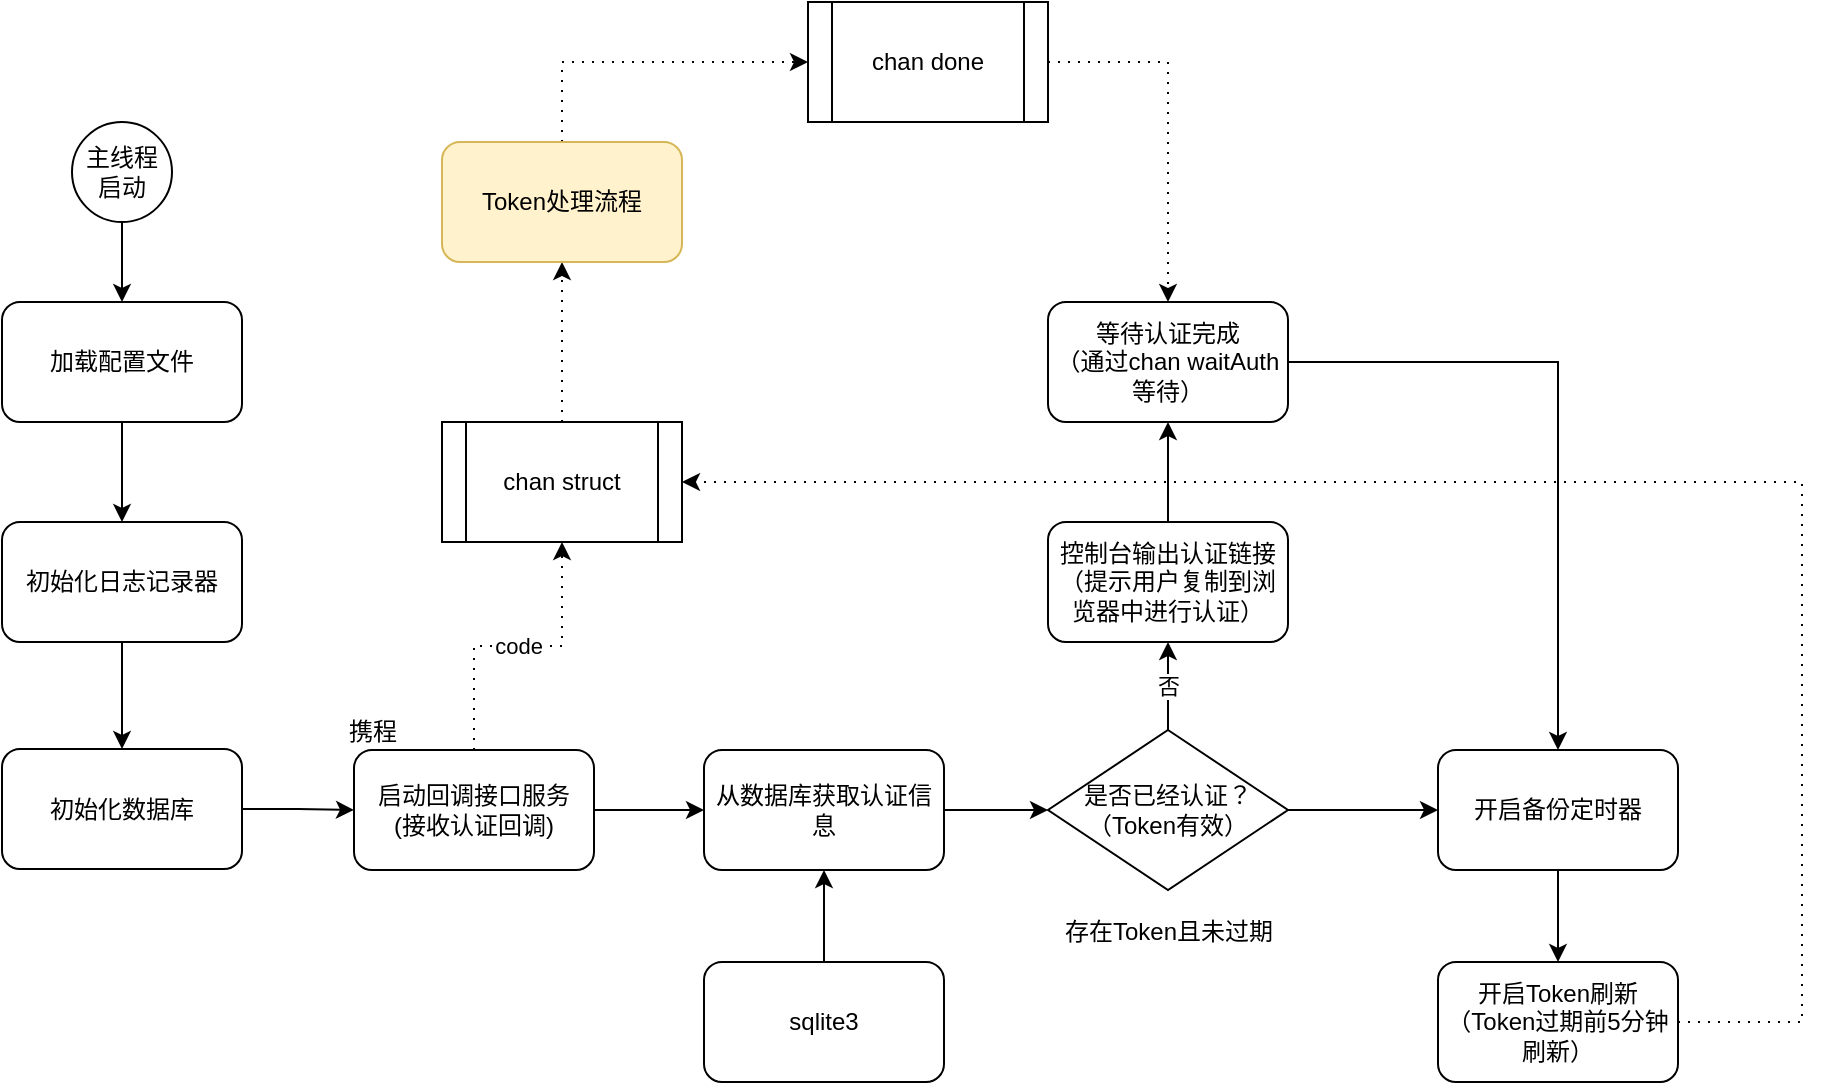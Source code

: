<mxfile version="24.7.5" pages="2">
  <diagram name="主线程流程" id="6AO5qQdNWlO2AVkMs8Ov">
    <mxGraphModel dx="1709" dy="991" grid="1" gridSize="10" guides="1" tooltips="1" connect="1" arrows="1" fold="1" page="1" pageScale="1" pageWidth="1169" pageHeight="827" math="0" shadow="0">
      <root>
        <mxCell id="0" />
        <mxCell id="1" parent="0" />
        <mxCell id="2w5v9YpoDz7BDe3DfANK-6" value="" style="edgeStyle=orthogonalEdgeStyle;rounded=0;orthogonalLoop=1;jettySize=auto;html=1;" parent="1" source="2w5v9YpoDz7BDe3DfANK-1" target="2w5v9YpoDz7BDe3DfANK-4" edge="1">
          <mxGeometry relative="1" as="geometry" />
        </mxCell>
        <mxCell id="2w5v9YpoDz7BDe3DfANK-1" value="加载配置文件" style="rounded=1;whiteSpace=wrap;html=1;" parent="1" vertex="1">
          <mxGeometry x="170" y="250" width="120" height="60" as="geometry" />
        </mxCell>
        <mxCell id="2w5v9YpoDz7BDe3DfANK-3" value="" style="edgeStyle=orthogonalEdgeStyle;rounded=0;orthogonalLoop=1;jettySize=auto;html=1;" parent="1" source="2w5v9YpoDz7BDe3DfANK-2" target="2w5v9YpoDz7BDe3DfANK-1" edge="1">
          <mxGeometry relative="1" as="geometry" />
        </mxCell>
        <mxCell id="2w5v9YpoDz7BDe3DfANK-2" value="主线程&lt;div&gt;启动&lt;/div&gt;" style="ellipse;whiteSpace=wrap;html=1;aspect=fixed;" parent="1" vertex="1">
          <mxGeometry x="205" y="160" width="50" height="50" as="geometry" />
        </mxCell>
        <mxCell id="2w5v9YpoDz7BDe3DfANK-7" value="" style="edgeStyle=orthogonalEdgeStyle;rounded=0;orthogonalLoop=1;jettySize=auto;html=1;" parent="1" source="2w5v9YpoDz7BDe3DfANK-4" target="2w5v9YpoDz7BDe3DfANK-5" edge="1">
          <mxGeometry relative="1" as="geometry" />
        </mxCell>
        <mxCell id="2w5v9YpoDz7BDe3DfANK-4" value="初始化日志记录器" style="rounded=1;whiteSpace=wrap;html=1;" parent="1" vertex="1">
          <mxGeometry x="170" y="360" width="120" height="60" as="geometry" />
        </mxCell>
        <mxCell id="2w5v9YpoDz7BDe3DfANK-9" value="" style="edgeStyle=orthogonalEdgeStyle;rounded=0;orthogonalLoop=1;jettySize=auto;html=1;" parent="1" source="2w5v9YpoDz7BDe3DfANK-5" target="2w5v9YpoDz7BDe3DfANK-8" edge="1">
          <mxGeometry relative="1" as="geometry" />
        </mxCell>
        <mxCell id="2w5v9YpoDz7BDe3DfANK-5" value="初始化数据库" style="rounded=1;whiteSpace=wrap;html=1;" parent="1" vertex="1">
          <mxGeometry x="170" y="473.5" width="120" height="60" as="geometry" />
        </mxCell>
        <mxCell id="2w5v9YpoDz7BDe3DfANK-12" value="" style="edgeStyle=orthogonalEdgeStyle;rounded=0;orthogonalLoop=1;jettySize=auto;html=1;" parent="1" source="2w5v9YpoDz7BDe3DfANK-26" target="2w5v9YpoDz7BDe3DfANK-11" edge="1">
          <mxGeometry relative="1" as="geometry" />
        </mxCell>
        <mxCell id="fh0JCxfk0UmoE__KBS3g-3" value="code" style="edgeStyle=orthogonalEdgeStyle;rounded=0;orthogonalLoop=1;jettySize=auto;html=1;exitX=0.5;exitY=0;exitDx=0;exitDy=0;entryX=0.5;entryY=1;entryDx=0;entryDy=0;dashed=1;dashPattern=1 4;" edge="1" parent="1" source="2w5v9YpoDz7BDe3DfANK-8" target="fh0JCxfk0UmoE__KBS3g-2">
          <mxGeometry relative="1" as="geometry" />
        </mxCell>
        <mxCell id="2w5v9YpoDz7BDe3DfANK-8" value="启动回调接口服务&lt;div&gt;(接收认证回调)&lt;/div&gt;" style="rounded=1;whiteSpace=wrap;html=1;" parent="1" vertex="1">
          <mxGeometry x="346" y="474" width="120" height="60" as="geometry" />
        </mxCell>
        <mxCell id="2w5v9YpoDz7BDe3DfANK-14" value="否" style="edgeStyle=orthogonalEdgeStyle;rounded=0;orthogonalLoop=1;jettySize=auto;html=1;" parent="1" source="2w5v9YpoDz7BDe3DfANK-11" target="2w5v9YpoDz7BDe3DfANK-13" edge="1">
          <mxGeometry relative="1" as="geometry" />
        </mxCell>
        <mxCell id="2w5v9YpoDz7BDe3DfANK-23" value="" style="edgeStyle=none;rounded=0;orthogonalLoop=1;jettySize=auto;html=1;" parent="1" source="2w5v9YpoDz7BDe3DfANK-11" target="2w5v9YpoDz7BDe3DfANK-18" edge="1">
          <mxGeometry relative="1" as="geometry" />
        </mxCell>
        <mxCell id="2w5v9YpoDz7BDe3DfANK-11" value="是否已经认证？&lt;div&gt;（Token有效）&lt;/div&gt;" style="rhombus;whiteSpace=wrap;html=1;" parent="1" vertex="1">
          <mxGeometry x="693" y="464" width="120" height="80" as="geometry" />
        </mxCell>
        <mxCell id="2w5v9YpoDz7BDe3DfANK-17" value="" style="edgeStyle=orthogonalEdgeStyle;rounded=0;orthogonalLoop=1;jettySize=auto;html=1;" parent="1" source="2w5v9YpoDz7BDe3DfANK-13" target="2w5v9YpoDz7BDe3DfANK-15" edge="1">
          <mxGeometry relative="1" as="geometry" />
        </mxCell>
        <mxCell id="2w5v9YpoDz7BDe3DfANK-13" value="控制台输出认证链接&lt;div&gt;（提示用户复制到浏览器中进行认证）&lt;/div&gt;" style="rounded=1;whiteSpace=wrap;html=1;" parent="1" vertex="1">
          <mxGeometry x="693" y="360" width="120" height="60" as="geometry" />
        </mxCell>
        <mxCell id="2w5v9YpoDz7BDe3DfANK-25" style="edgeStyle=orthogonalEdgeStyle;rounded=0;orthogonalLoop=1;jettySize=auto;html=1;exitX=1;exitY=0.5;exitDx=0;exitDy=0;entryX=0.5;entryY=0;entryDx=0;entryDy=0;" parent="1" source="2w5v9YpoDz7BDe3DfANK-15" target="2w5v9YpoDz7BDe3DfANK-18" edge="1">
          <mxGeometry relative="1" as="geometry" />
        </mxCell>
        <mxCell id="2w5v9YpoDz7BDe3DfANK-15" value="等待认证完成&lt;div&gt;（通过chan waitAuth等待）&lt;/div&gt;" style="rounded=1;whiteSpace=wrap;html=1;" parent="1" vertex="1">
          <mxGeometry x="693" y="250" width="120" height="60" as="geometry" />
        </mxCell>
        <mxCell id="yid4RLjJRBrAI5XfwvSC-7" value="" style="edgeStyle=orthogonalEdgeStyle;rounded=0;orthogonalLoop=1;jettySize=auto;html=1;" edge="1" parent="1" source="2w5v9YpoDz7BDe3DfANK-18" target="yid4RLjJRBrAI5XfwvSC-6">
          <mxGeometry relative="1" as="geometry" />
        </mxCell>
        <mxCell id="2w5v9YpoDz7BDe3DfANK-18" value="开启备份定时器" style="rounded=1;whiteSpace=wrap;html=1;" parent="1" vertex="1">
          <mxGeometry x="888" y="474" width="120" height="60" as="geometry" />
        </mxCell>
        <mxCell id="2w5v9YpoDz7BDe3DfANK-24" value="存在Token且未过期" style="text;html=1;align=center;verticalAlign=middle;resizable=0;points=[];autosize=1;strokeColor=none;fillColor=none;" parent="1" vertex="1">
          <mxGeometry x="688" y="550" width="130" height="30" as="geometry" />
        </mxCell>
        <mxCell id="2w5v9YpoDz7BDe3DfANK-27" value="" style="edgeStyle=orthogonalEdgeStyle;rounded=0;orthogonalLoop=1;jettySize=auto;html=1;" parent="1" source="2w5v9YpoDz7BDe3DfANK-8" target="2w5v9YpoDz7BDe3DfANK-26" edge="1">
          <mxGeometry relative="1" as="geometry">
            <mxPoint x="480" y="504" as="sourcePoint" />
            <mxPoint x="661" y="504" as="targetPoint" />
          </mxGeometry>
        </mxCell>
        <mxCell id="2w5v9YpoDz7BDe3DfANK-26" value="从数据库获取认证信息" style="rounded=1;whiteSpace=wrap;html=1;" parent="1" vertex="1">
          <mxGeometry x="521" y="474" width="120" height="60" as="geometry" />
        </mxCell>
        <mxCell id="2w5v9YpoDz7BDe3DfANK-29" value="" style="edgeStyle=orthogonalEdgeStyle;rounded=0;orthogonalLoop=1;jettySize=auto;html=1;" parent="1" source="2w5v9YpoDz7BDe3DfANK-28" target="2w5v9YpoDz7BDe3DfANK-26" edge="1">
          <mxGeometry relative="1" as="geometry" />
        </mxCell>
        <mxCell id="2w5v9YpoDz7BDe3DfANK-28" value="sqlite3" style="rounded=1;whiteSpace=wrap;html=1;" parent="1" vertex="1">
          <mxGeometry x="521" y="580" width="120" height="60" as="geometry" />
        </mxCell>
        <mxCell id="fh0JCxfk0UmoE__KBS3g-1" value="携程" style="text;html=1;align=center;verticalAlign=middle;resizable=0;points=[];autosize=1;strokeColor=none;fillColor=none;" vertex="1" parent="1">
          <mxGeometry x="330" y="450" width="50" height="30" as="geometry" />
        </mxCell>
        <mxCell id="yid4RLjJRBrAI5XfwvSC-2" value="" style="edgeStyle=orthogonalEdgeStyle;rounded=0;orthogonalLoop=1;jettySize=auto;html=1;dashed=1;dashPattern=1 4;" edge="1" parent="1" source="fh0JCxfk0UmoE__KBS3g-2" target="yid4RLjJRBrAI5XfwvSC-1">
          <mxGeometry relative="1" as="geometry" />
        </mxCell>
        <mxCell id="fh0JCxfk0UmoE__KBS3g-2" value="chan struct" style="shape=process;whiteSpace=wrap;html=1;backgroundOutline=1;" vertex="1" parent="1">
          <mxGeometry x="390" y="310" width="120" height="60" as="geometry" />
        </mxCell>
        <mxCell id="yid4RLjJRBrAI5XfwvSC-4" style="edgeStyle=orthogonalEdgeStyle;rounded=0;orthogonalLoop=1;jettySize=auto;html=1;exitX=0.5;exitY=0;exitDx=0;exitDy=0;entryX=0;entryY=0.5;entryDx=0;entryDy=0;dashed=1;dashPattern=1 4;" edge="1" parent="1" source="yid4RLjJRBrAI5XfwvSC-1" target="yid4RLjJRBrAI5XfwvSC-3">
          <mxGeometry relative="1" as="geometry" />
        </mxCell>
        <mxCell id="yid4RLjJRBrAI5XfwvSC-1" value="Token处理流程" style="rounded=1;whiteSpace=wrap;html=1;fillColor=#fff2cc;strokeColor=#d6b656;" vertex="1" parent="1">
          <mxGeometry x="390" y="170" width="120" height="60" as="geometry" />
        </mxCell>
        <mxCell id="yid4RLjJRBrAI5XfwvSC-5" style="edgeStyle=orthogonalEdgeStyle;rounded=0;orthogonalLoop=1;jettySize=auto;html=1;exitX=1;exitY=0.5;exitDx=0;exitDy=0;entryX=0.5;entryY=0;entryDx=0;entryDy=0;dashed=1;dashPattern=1 4;" edge="1" parent="1" source="yid4RLjJRBrAI5XfwvSC-3" target="2w5v9YpoDz7BDe3DfANK-15">
          <mxGeometry relative="1" as="geometry" />
        </mxCell>
        <mxCell id="yid4RLjJRBrAI5XfwvSC-3" value="chan done" style="shape=process;whiteSpace=wrap;html=1;backgroundOutline=1;" vertex="1" parent="1">
          <mxGeometry x="573" y="100" width="120" height="60" as="geometry" />
        </mxCell>
        <mxCell id="yid4RLjJRBrAI5XfwvSC-8" style="edgeStyle=orthogonalEdgeStyle;rounded=0;orthogonalLoop=1;jettySize=auto;html=1;exitX=1;exitY=0.5;exitDx=0;exitDy=0;entryX=1;entryY=0.5;entryDx=0;entryDy=0;dashed=1;dashPattern=1 4;" edge="1" parent="1" source="yid4RLjJRBrAI5XfwvSC-6" target="fh0JCxfk0UmoE__KBS3g-2">
          <mxGeometry relative="1" as="geometry">
            <Array as="points">
              <mxPoint x="1070" y="610" />
              <mxPoint x="1070" y="340" />
            </Array>
          </mxGeometry>
        </mxCell>
        <mxCell id="yid4RLjJRBrAI5XfwvSC-6" value="开启Token刷新&lt;div&gt;（Token过期前5分钟刷新）&lt;/div&gt;" style="rounded=1;whiteSpace=wrap;html=1;" vertex="1" parent="1">
          <mxGeometry x="888" y="580" width="120" height="60" as="geometry" />
        </mxCell>
      </root>
    </mxGraphModel>
  </diagram>
  <diagram id="Js1Xt9Zv8dofvpm1O3W3" name="Token处理流程">
    <mxGraphModel dx="1709" dy="991" grid="1" gridSize="10" guides="1" tooltips="1" connect="1" arrows="1" fold="1" page="1" pageScale="1" pageWidth="1169" pageHeight="827" math="0" shadow="0">
      <root>
        <mxCell id="0" />
        <mxCell id="1" parent="0" />
        <mxCell id="as_IZfFISfCRCx7IB0zh-3" value="" style="edgeStyle=orthogonalEdgeStyle;rounded=0;orthogonalLoop=1;jettySize=auto;html=1;" parent="1" source="as_IZfFISfCRCx7IB0zh-1" target="as_IZfFISfCRCx7IB0zh-2" edge="1">
          <mxGeometry relative="1" as="geometry" />
        </mxCell>
        <mxCell id="as_IZfFISfCRCx7IB0zh-1" value="认证回调" style="ellipse;whiteSpace=wrap;html=1;aspect=fixed;" parent="1" vertex="1">
          <mxGeometry x="195" y="50" width="50" height="50" as="geometry" />
        </mxCell>
        <mxCell id="as_IZfFISfCRCx7IB0zh-5" value="" style="edgeStyle=orthogonalEdgeStyle;rounded=0;orthogonalLoop=1;jettySize=auto;html=1;" parent="1" source="as_IZfFISfCRCx7IB0zh-2" edge="1">
          <mxGeometry relative="1" as="geometry">
            <mxPoint x="220" y="280" as="targetPoint" />
          </mxGeometry>
        </mxCell>
        <mxCell id="as_IZfFISfCRCx7IB0zh-2" value="从请求路径中获取code信息" style="rounded=1;whiteSpace=wrap;html=1;" parent="1" vertex="1">
          <mxGeometry x="160" y="160" width="120" height="60" as="geometry" />
        </mxCell>
        <mxCell id="as_IZfFISfCRCx7IB0zh-10" value="" style="edgeStyle=orthogonalEdgeStyle;rounded=0;orthogonalLoop=1;jettySize=auto;html=1;entryX=0.5;entryY=0;entryDx=0;entryDy=0;exitX=1;exitY=0.5;exitDx=0;exitDy=0;" parent="1" source="as_IZfFISfCRCx7IB0zh-6" target="as_IZfFISfCRCx7IB0zh-9" edge="1">
          <mxGeometry relative="1" as="geometry">
            <mxPoint x="690" y="470" as="sourcePoint" />
          </mxGeometry>
        </mxCell>
        <mxCell id="as_IZfFISfCRCx7IB0zh-6" value="组装获取Token请求" style="rounded=1;whiteSpace=wrap;html=1;" parent="1" vertex="1">
          <mxGeometry x="540" y="440" width="120" height="60" as="geometry" />
        </mxCell>
        <mxCell id="as_IZfFISfCRCx7IB0zh-12" value="" style="edgeStyle=orthogonalEdgeStyle;rounded=0;orthogonalLoop=1;jettySize=auto;html=1;exitX=1;exitY=0.5;exitDx=0;exitDy=0;" parent="1" source="as_IZfFISfCRCx7IB0zh-9" target="as_IZfFISfCRCx7IB0zh-11" edge="1">
          <mxGeometry relative="1" as="geometry" />
        </mxCell>
        <mxCell id="as_IZfFISfCRCx7IB0zh-9" value="发送请求" style="rounded=1;whiteSpace=wrap;html=1;" parent="1" vertex="1">
          <mxGeometry x="680" y="520" width="120" height="60" as="geometry" />
        </mxCell>
        <mxCell id="as_IZfFISfCRCx7IB0zh-14" value="" style="edgeStyle=orthogonalEdgeStyle;rounded=0;orthogonalLoop=1;jettySize=auto;html=1;" parent="1" source="as_IZfFISfCRCx7IB0zh-11" target="as_IZfFISfCRCx7IB0zh-13" edge="1">
          <mxGeometry relative="1" as="geometry" />
        </mxCell>
        <mxCell id="as_IZfFISfCRCx7IB0zh-11" value="处理请求响应" style="rounded=1;whiteSpace=wrap;html=1;" parent="1" vertex="1">
          <mxGeometry x="850" y="520" width="120" height="60" as="geometry" />
        </mxCell>
        <mxCell id="as_IZfFISfCRCx7IB0zh-16" value="" style="edgeStyle=orthogonalEdgeStyle;rounded=0;orthogonalLoop=1;jettySize=auto;html=1;" parent="1" source="as_IZfFISfCRCx7IB0zh-13" target="as_IZfFISfCRCx7IB0zh-15" edge="1">
          <mxGeometry relative="1" as="geometry" />
        </mxCell>
        <mxCell id="as_IZfFISfCRCx7IB0zh-13" value="获取AccessToken、RefreshToken、UserID" style="rounded=1;whiteSpace=wrap;html=1;" parent="1" vertex="1">
          <mxGeometry x="850" y="420" width="120" height="60" as="geometry" />
        </mxCell>
        <mxCell id="as_IZfFISfCRCx7IB0zh-18" value="" style="edgeStyle=orthogonalEdgeStyle;rounded=0;orthogonalLoop=1;jettySize=auto;html=1;" parent="1" source="as_IZfFISfCRCx7IB0zh-15" target="as_IZfFISfCRCx7IB0zh-17" edge="1">
          <mxGeometry relative="1" as="geometry" />
        </mxCell>
        <mxCell id="as_IZfFISfCRCx7IB0zh-15" value="记录到数据库中" style="rounded=1;whiteSpace=wrap;html=1;" parent="1" vertex="1">
          <mxGeometry x="850" y="310" width="120" height="60" as="geometry" />
        </mxCell>
        <mxCell id="as_IZfFISfCRCx7IB0zh-17" value="发出通知完成认证&lt;div&gt;通过done chan&lt;/div&gt;" style="rounded=1;whiteSpace=wrap;html=1;" parent="1" vertex="1">
          <mxGeometry x="850" y="200" width="120" height="60" as="geometry" />
        </mxCell>
        <mxCell id="as_IZfFISfCRCx7IB0zh-25" value="获取Token" style="edgeStyle=orthogonalEdgeStyle;rounded=0;orthogonalLoop=1;jettySize=auto;html=1;exitX=0.5;exitY=0;exitDx=0;exitDy=0;entryX=0;entryY=0.5;entryDx=0;entryDy=0;" parent="1" source="as_IZfFISfCRCx7IB0zh-22" target="as_IZfFISfCRCx7IB0zh-24" edge="1">
          <mxGeometry relative="1" as="geometry" />
        </mxCell>
        <mxCell id="as_IZfFISfCRCx7IB0zh-27" value="刷新Token" style="edgeStyle=orthogonalEdgeStyle;rounded=0;orthogonalLoop=1;jettySize=auto;html=1;exitX=0.5;exitY=1;exitDx=0;exitDy=0;entryX=0;entryY=0.5;entryDx=0;entryDy=0;" parent="1" source="as_IZfFISfCRCx7IB0zh-22" target="as_IZfFISfCRCx7IB0zh-26" edge="1">
          <mxGeometry relative="1" as="geometry" />
        </mxCell>
        <mxCell id="as_IZfFISfCRCx7IB0zh-22" value="监听chan" style="ellipse;whiteSpace=wrap;html=1;" parent="1" vertex="1">
          <mxGeometry x="150" y="520" width="100" height="60" as="geometry" />
        </mxCell>
        <mxCell id="as_IZfFISfCRCx7IB0zh-28" value="" style="edgeStyle=orthogonalEdgeStyle;rounded=0;orthogonalLoop=1;jettySize=auto;html=1;" parent="1" source="as_IZfFISfCRCx7IB0zh-24" target="as_IZfFISfCRCx7IB0zh-6" edge="1">
          <mxGeometry relative="1" as="geometry" />
        </mxCell>
        <mxCell id="as_IZfFISfCRCx7IB0zh-24" value="获取用户ID和应用密码" style="rounded=1;whiteSpace=wrap;html=1;" parent="1" vertex="1">
          <mxGeometry x="345" y="440" width="120" height="60" as="geometry" />
        </mxCell>
        <mxCell id="28IGN0Q6xgJ-TD4cNp54-2" value="" style="edgeStyle=orthogonalEdgeStyle;rounded=0;orthogonalLoop=1;jettySize=auto;html=1;" edge="1" parent="1" source="as_IZfFISfCRCx7IB0zh-26" target="28IGN0Q6xgJ-TD4cNp54-1">
          <mxGeometry relative="1" as="geometry" />
        </mxCell>
        <mxCell id="as_IZfFISfCRCx7IB0zh-26" value="获取用户ID和应用密码" style="rounded=1;whiteSpace=wrap;html=1;" parent="1" vertex="1">
          <mxGeometry x="345" y="600" width="120" height="60" as="geometry" />
        </mxCell>
        <mxCell id="as_IZfFISfCRCx7IB0zh-30" style="edgeStyle=orthogonalEdgeStyle;rounded=0;orthogonalLoop=1;jettySize=auto;html=1;exitX=0;exitY=0.5;exitDx=0;exitDy=0;entryX=0;entryY=0.5;entryDx=0;entryDy=0;" parent="1" source="as_IZfFISfCRCx7IB0zh-29" target="as_IZfFISfCRCx7IB0zh-22" edge="1">
          <mxGeometry relative="1" as="geometry">
            <Array as="points">
              <mxPoint x="90" y="310" />
              <mxPoint x="90" y="550" />
            </Array>
          </mxGeometry>
        </mxCell>
        <mxCell id="as_IZfFISfCRCx7IB0zh-29" value="发送请求到监听chan" style="rounded=1;whiteSpace=wrap;html=1;" parent="1" vertex="1">
          <mxGeometry x="160" y="280" width="120" height="60" as="geometry" />
        </mxCell>
        <mxCell id="5gztQvV1dQOKiQYCrvTC-1" value="action: get/refresh&lt;div&gt;code:&lt;/div&gt;" style="text;html=1;align=left;verticalAlign=middle;resizable=0;points=[];autosize=1;strokeColor=none;fillColor=none;" vertex="1" parent="1">
          <mxGeometry x="60" y="570" width="120" height="40" as="geometry" />
        </mxCell>
        <mxCell id="28IGN0Q6xgJ-TD4cNp54-3" style="edgeStyle=orthogonalEdgeStyle;rounded=0;orthogonalLoop=1;jettySize=auto;html=1;exitX=1;exitY=0.5;exitDx=0;exitDy=0;entryX=0.5;entryY=1;entryDx=0;entryDy=0;" edge="1" parent="1" source="28IGN0Q6xgJ-TD4cNp54-1" target="as_IZfFISfCRCx7IB0zh-9">
          <mxGeometry relative="1" as="geometry" />
        </mxCell>
        <mxCell id="28IGN0Q6xgJ-TD4cNp54-1" value="组装刷新Token请求" style="rounded=1;whiteSpace=wrap;html=1;" vertex="1" parent="1">
          <mxGeometry x="525" y="600" width="120" height="60" as="geometry" />
        </mxCell>
        <mxCell id="28IGN0Q6xgJ-TD4cNp54-4" value="TokenProcess" style="text;html=1;align=center;verticalAlign=middle;resizable=0;points=[];autosize=1;strokeColor=none;fillColor=none;" vertex="1" parent="1">
          <mxGeometry x="450" y="220" width="100" height="30" as="geometry" />
        </mxCell>
      </root>
    </mxGraphModel>
  </diagram>
</mxfile>

